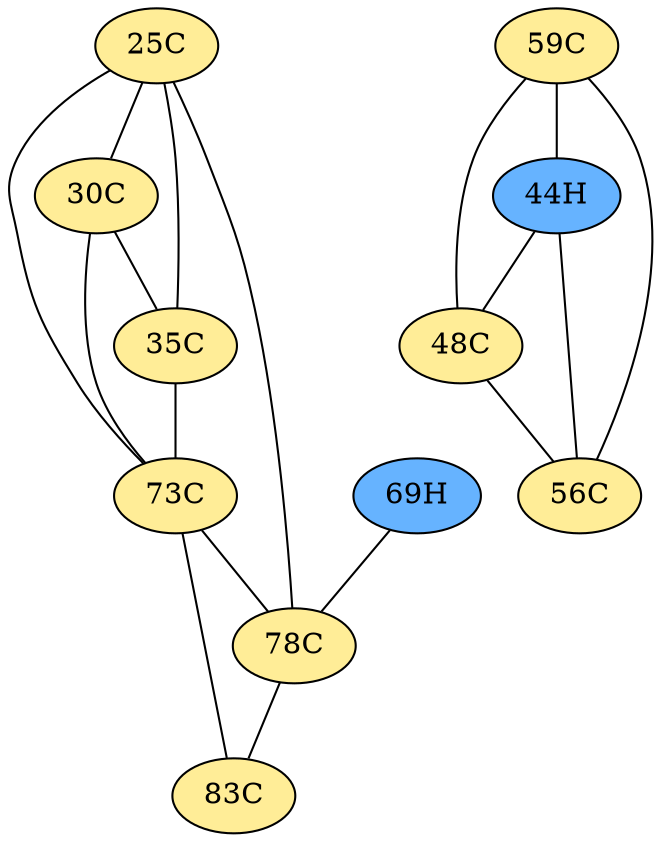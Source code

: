 // The Round Table
graph {
	"25C" [fillcolor="#FFED97" style=radial]
	"73C" [fillcolor="#FFED97" style=radial]
	"25C" -- "73C" [penwidth=1]
	"25C" [fillcolor="#FFED97" style=radial]
	"30C" [fillcolor="#FFED97" style=radial]
	"25C" -- "30C" [penwidth=1]
	"25C" [fillcolor="#FFED97" style=radial]
	"35C" [fillcolor="#FFED97" style=radial]
	"25C" -- "35C" [penwidth=1]
	"25C" [fillcolor="#FFED97" style=radial]
	"78C" [fillcolor="#FFED97" style=radial]
	"25C" -- "78C" [penwidth=1]
	"30C" [fillcolor="#FFED97" style=radial]
	"73C" [fillcolor="#FFED97" style=radial]
	"30C" -- "73C" [penwidth=1]
	"30C" [fillcolor="#FFED97" style=radial]
	"35C" [fillcolor="#FFED97" style=radial]
	"30C" -- "35C" [penwidth=1]
	"35C" [fillcolor="#FFED97" style=radial]
	"73C" [fillcolor="#FFED97" style=radial]
	"35C" -- "73C" [penwidth=1]
	"69H" [fillcolor="#66B3FF" style=radial]
	"78C" [fillcolor="#FFED97" style=radial]
	"69H" -- "78C" [penwidth=1]
	"73C" [fillcolor="#FFED97" style=radial]
	"78C" [fillcolor="#FFED97" style=radial]
	"73C" -- "78C" [penwidth=1]
	"73C" [fillcolor="#FFED97" style=radial]
	"83C" [fillcolor="#FFED97" style=radial]
	"73C" -- "83C" [penwidth=1]
	"78C" [fillcolor="#FFED97" style=radial]
	"83C" [fillcolor="#FFED97" style=radial]
	"78C" -- "83C" [penwidth=1]
	"59C" [fillcolor="#FFED97" style=radial]
	"44H" [fillcolor="#66B3FF" style=radial]
	"59C" -- "44H" [penwidth=1]
	"59C" [fillcolor="#FFED97" style=radial]
	"48C" [fillcolor="#FFED97" style=radial]
	"59C" -- "48C" [penwidth=1]
	"59C" [fillcolor="#FFED97" style=radial]
	"56C" [fillcolor="#FFED97" style=radial]
	"59C" -- "56C" [penwidth=1]
	"44H" [fillcolor="#66B3FF" style=radial]
	"48C" [fillcolor="#FFED97" style=radial]
	"44H" -- "48C" [penwidth=1]
	"44H" [fillcolor="#66B3FF" style=radial]
	"56C" [fillcolor="#FFED97" style=radial]
	"44H" -- "56C" [penwidth=1]
	"48C" [fillcolor="#FFED97" style=radial]
	"56C" [fillcolor="#FFED97" style=radial]
	"48C" -- "56C" [penwidth=1]
}
